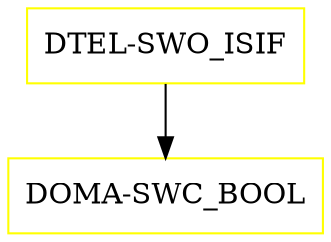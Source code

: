 digraph G {
  "DTEL-SWO_ISIF" [shape=box,color=yellow];
  "DOMA-SWC_BOOL" [shape=box,color=yellow,URL="./DOMA_SWC_BOOL.html"];
  "DTEL-SWO_ISIF" -> "DOMA-SWC_BOOL";
}
